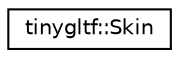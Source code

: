 digraph "Graphical Class Hierarchy"
{
  edge [fontname="Helvetica",fontsize="10",labelfontname="Helvetica",labelfontsize="10"];
  node [fontname="Helvetica",fontsize="10",shape=record];
  rankdir="LR";
  Node0 [label="tinygltf::Skin",height=0.2,width=0.4,color="black", fillcolor="white", style="filled",URL="$structtinygltf_1_1Skin.html"];
}
